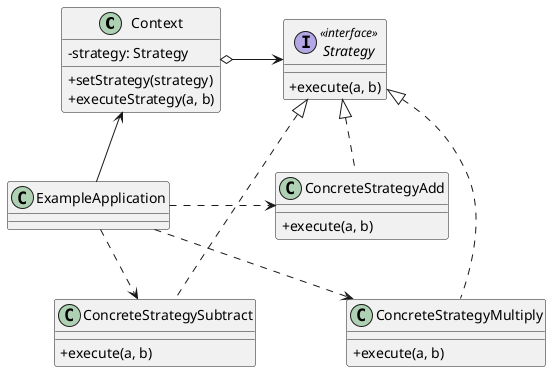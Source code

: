 @startuml Strategy Pseudocode
skinparam ClassAttributeIconSize 0

class Context {
  - strategy: Strategy
  + setStrategy(strategy)
  + executeStrategy(a, b)
}

interface Strategy <<interface>> {
  + execute(a, b)
}

class ConcreteStrategyAdd implements Strategy {
  + execute(a, b)
}

class ConcreteStrategySubtract implements Strategy {
  + execute(a, b)
}

class ConcreteStrategyMultiply implements Strategy {
  + execute(a, b)
}

Context o-> Strategy

class ExampleApplication

ExampleApplication .> ConcreteStrategyAdd
ExampleApplication ..> ConcreteStrategySubtract
ExampleApplication ..> ConcreteStrategyMultiply

Context <-- ExampleApplication

@enduml